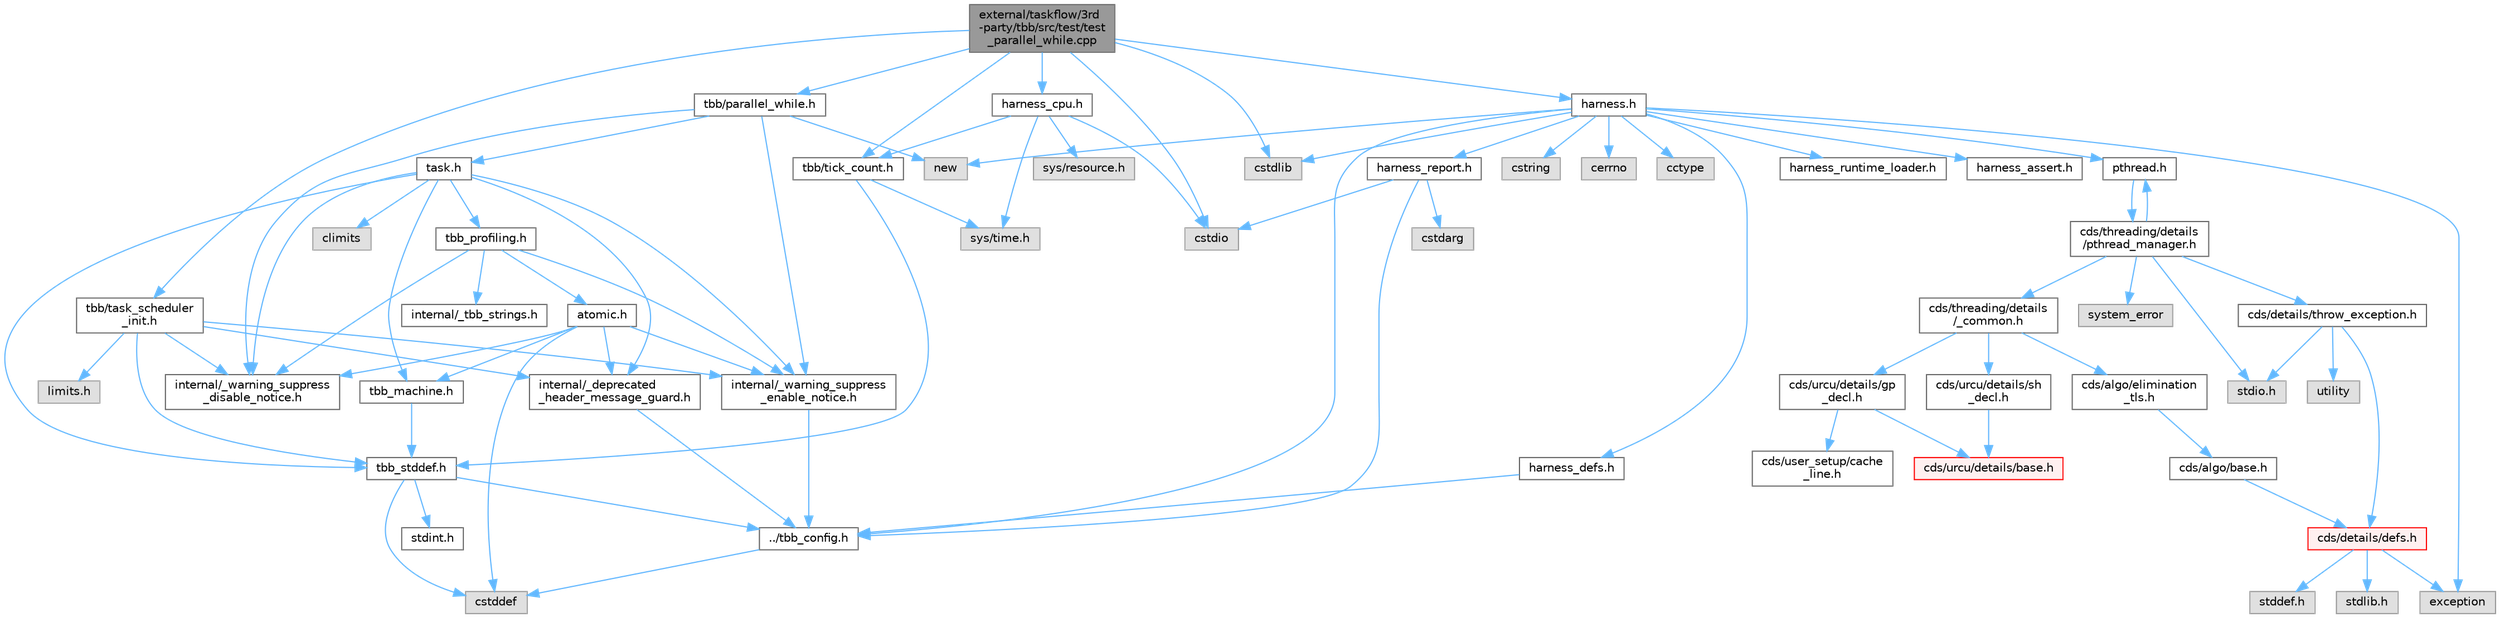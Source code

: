 digraph "external/taskflow/3rd-party/tbb/src/test/test_parallel_while.cpp"
{
 // LATEX_PDF_SIZE
  bgcolor="transparent";
  edge [fontname=Helvetica,fontsize=10,labelfontname=Helvetica,labelfontsize=10];
  node [fontname=Helvetica,fontsize=10,shape=box,height=0.2,width=0.4];
  Node1 [id="Node000001",label="external/taskflow/3rd\l-party/tbb/src/test/test\l_parallel_while.cpp",height=0.2,width=0.4,color="gray40", fillcolor="grey60", style="filled", fontcolor="black",tooltip=" "];
  Node1 -> Node2 [id="edge82_Node000001_Node000002",color="steelblue1",style="solid",tooltip=" "];
  Node2 [id="Node000002",label="tbb/parallel_while.h",height=0.2,width=0.4,color="grey40", fillcolor="white", style="filled",URL="$parallel__while_8h.html",tooltip=" "];
  Node2 -> Node3 [id="edge83_Node000002_Node000003",color="steelblue1",style="solid",tooltip=" "];
  Node3 [id="Node000003",label="internal/_warning_suppress\l_enable_notice.h",height=0.2,width=0.4,color="grey40", fillcolor="white", style="filled",URL="$__warning__suppress__enable__notice_8h.html",tooltip=" "];
  Node3 -> Node4 [id="edge84_Node000003_Node000004",color="steelblue1",style="solid",tooltip=" "];
  Node4 [id="Node000004",label="../tbb_config.h",height=0.2,width=0.4,color="grey40", fillcolor="white", style="filled",URL="$tbb__config_8h.html",tooltip=" "];
  Node4 -> Node5 [id="edge85_Node000004_Node000005",color="steelblue1",style="solid",tooltip=" "];
  Node5 [id="Node000005",label="cstddef",height=0.2,width=0.4,color="grey60", fillcolor="#E0E0E0", style="filled",tooltip=" "];
  Node2 -> Node6 [id="edge86_Node000002_Node000006",color="steelblue1",style="solid",tooltip=" "];
  Node6 [id="Node000006",label="task.h",height=0.2,width=0.4,color="grey40", fillcolor="white", style="filled",URL="$task_8h.html",tooltip=" "];
  Node6 -> Node7 [id="edge87_Node000006_Node000007",color="steelblue1",style="solid",tooltip=" "];
  Node7 [id="Node000007",label="internal/_deprecated\l_header_message_guard.h",height=0.2,width=0.4,color="grey40", fillcolor="white", style="filled",URL="$__deprecated__header__message__guard_8h.html",tooltip=" "];
  Node7 -> Node4 [id="edge88_Node000007_Node000004",color="steelblue1",style="solid",tooltip=" "];
  Node6 -> Node3 [id="edge89_Node000006_Node000003",color="steelblue1",style="solid",tooltip=" "];
  Node6 -> Node8 [id="edge90_Node000006_Node000008",color="steelblue1",style="solid",tooltip=" "];
  Node8 [id="Node000008",label="tbb_stddef.h",height=0.2,width=0.4,color="grey40", fillcolor="white", style="filled",URL="$tbb__stddef_8h.html",tooltip=" "];
  Node8 -> Node4 [id="edge91_Node000008_Node000004",color="steelblue1",style="solid",tooltip=" "];
  Node8 -> Node5 [id="edge92_Node000008_Node000005",color="steelblue1",style="solid",tooltip=" "];
  Node8 -> Node9 [id="edge93_Node000008_Node000009",color="steelblue1",style="solid",tooltip=" "];
  Node9 [id="Node000009",label="stdint.h",height=0.2,width=0.4,color="grey40", fillcolor="white", style="filled",URL="$stdint_8h.html",tooltip=" "];
  Node6 -> Node10 [id="edge94_Node000006_Node000010",color="steelblue1",style="solid",tooltip=" "];
  Node10 [id="Node000010",label="tbb_machine.h",height=0.2,width=0.4,color="grey40", fillcolor="white", style="filled",URL="$tbb__machine_8h.html",tooltip=" "];
  Node10 -> Node8 [id="edge95_Node000010_Node000008",color="steelblue1",style="solid",tooltip=" "];
  Node6 -> Node11 [id="edge96_Node000006_Node000011",color="steelblue1",style="solid",tooltip=" "];
  Node11 [id="Node000011",label="tbb_profiling.h",height=0.2,width=0.4,color="grey40", fillcolor="white", style="filled",URL="$tbb__profiling_8h.html",tooltip=" "];
  Node11 -> Node3 [id="edge97_Node000011_Node000003",color="steelblue1",style="solid",tooltip=" "];
  Node11 -> Node12 [id="edge98_Node000011_Node000012",color="steelblue1",style="solid",tooltip=" "];
  Node12 [id="Node000012",label="internal/_tbb_strings.h",height=0.2,width=0.4,color="grey40", fillcolor="white", style="filled",URL="$__tbb__strings_8h.html",tooltip=" "];
  Node11 -> Node13 [id="edge99_Node000011_Node000013",color="steelblue1",style="solid",tooltip=" "];
  Node13 [id="Node000013",label="atomic.h",height=0.2,width=0.4,color="grey40", fillcolor="white", style="filled",URL="$external_2taskflow_23rd-party_2tbb_2include_2tbb_2atomic_8h.html",tooltip=" "];
  Node13 -> Node7 [id="edge100_Node000013_Node000007",color="steelblue1",style="solid",tooltip=" "];
  Node13 -> Node3 [id="edge101_Node000013_Node000003",color="steelblue1",style="solid",tooltip=" "];
  Node13 -> Node5 [id="edge102_Node000013_Node000005",color="steelblue1",style="solid",tooltip=" "];
  Node13 -> Node10 [id="edge103_Node000013_Node000010",color="steelblue1",style="solid",tooltip=" "];
  Node13 -> Node14 [id="edge104_Node000013_Node000014",color="steelblue1",style="solid",tooltip=" "];
  Node14 [id="Node000014",label="internal/_warning_suppress\l_disable_notice.h",height=0.2,width=0.4,color="grey40", fillcolor="white", style="filled",URL="$__warning__suppress__disable__notice_8h.html",tooltip=" "];
  Node11 -> Node14 [id="edge105_Node000011_Node000014",color="steelblue1",style="solid",tooltip=" "];
  Node6 -> Node15 [id="edge106_Node000006_Node000015",color="steelblue1",style="solid",tooltip=" "];
  Node15 [id="Node000015",label="climits",height=0.2,width=0.4,color="grey60", fillcolor="#E0E0E0", style="filled",tooltip=" "];
  Node6 -> Node14 [id="edge107_Node000006_Node000014",color="steelblue1",style="solid",tooltip=" "];
  Node2 -> Node16 [id="edge108_Node000002_Node000016",color="steelblue1",style="solid",tooltip=" "];
  Node16 [id="Node000016",label="new",height=0.2,width=0.4,color="grey60", fillcolor="#E0E0E0", style="filled",tooltip=" "];
  Node2 -> Node14 [id="edge109_Node000002_Node000014",color="steelblue1",style="solid",tooltip=" "];
  Node1 -> Node17 [id="edge110_Node000001_Node000017",color="steelblue1",style="solid",tooltip=" "];
  Node17 [id="Node000017",label="harness.h",height=0.2,width=0.4,color="grey40", fillcolor="white", style="filled",URL="$harness_8h.html",tooltip=" "];
  Node17 -> Node4 [id="edge111_Node000017_Node000004",color="steelblue1",style="solid",tooltip=" "];
  Node17 -> Node18 [id="edge112_Node000017_Node000018",color="steelblue1",style="solid",tooltip=" "];
  Node18 [id="Node000018",label="harness_defs.h",height=0.2,width=0.4,color="grey40", fillcolor="white", style="filled",URL="$harness__defs_8h.html",tooltip=" "];
  Node18 -> Node4 [id="edge113_Node000018_Node000004",color="steelblue1",style="solid",tooltip=" "];
  Node17 -> Node19 [id="edge114_Node000017_Node000019",color="steelblue1",style="solid",tooltip=" "];
  Node19 [id="Node000019",label="cstdlib",height=0.2,width=0.4,color="grey60", fillcolor="#E0E0E0", style="filled",tooltip=" "];
  Node17 -> Node20 [id="edge115_Node000017_Node000020",color="steelblue1",style="solid",tooltip=" "];
  Node20 [id="Node000020",label="cstring",height=0.2,width=0.4,color="grey60", fillcolor="#E0E0E0", style="filled",tooltip=" "];
  Node17 -> Node21 [id="edge116_Node000017_Node000021",color="steelblue1",style="solid",tooltip=" "];
  Node21 [id="Node000021",label="cerrno",height=0.2,width=0.4,color="grey60", fillcolor="#E0E0E0", style="filled",tooltip=" "];
  Node17 -> Node22 [id="edge117_Node000017_Node000022",color="steelblue1",style="solid",tooltip=" "];
  Node22 [id="Node000022",label="cctype",height=0.2,width=0.4,color="grey60", fillcolor="#E0E0E0", style="filled",tooltip=" "];
  Node17 -> Node16 [id="edge118_Node000017_Node000016",color="steelblue1",style="solid",tooltip=" "];
  Node17 -> Node23 [id="edge119_Node000017_Node000023",color="steelblue1",style="solid",tooltip=" "];
  Node23 [id="Node000023",label="pthread.h",height=0.2,width=0.4,color="grey40", fillcolor="white", style="filled",URL="$pthread_8h.html",tooltip=" "];
  Node23 -> Node24 [id="edge120_Node000023_Node000024",color="steelblue1",style="solid",tooltip=" "];
  Node24 [id="Node000024",label="cds/threading/details\l/pthread_manager.h",height=0.2,width=0.4,color="grey40", fillcolor="white", style="filled",URL="$pthread__manager_8h.html",tooltip=" "];
  Node24 -> Node25 [id="edge121_Node000024_Node000025",color="steelblue1",style="solid",tooltip=" "];
  Node25 [id="Node000025",label="system_error",height=0.2,width=0.4,color="grey60", fillcolor="#E0E0E0", style="filled",tooltip=" "];
  Node24 -> Node26 [id="edge122_Node000024_Node000026",color="steelblue1",style="solid",tooltip=" "];
  Node26 [id="Node000026",label="stdio.h",height=0.2,width=0.4,color="grey60", fillcolor="#E0E0E0", style="filled",tooltip=" "];
  Node24 -> Node23 [id="edge123_Node000024_Node000023",color="steelblue1",style="solid",tooltip=" "];
  Node24 -> Node27 [id="edge124_Node000024_Node000027",color="steelblue1",style="solid",tooltip=" "];
  Node27 [id="Node000027",label="cds/threading/details\l/_common.h",height=0.2,width=0.4,color="grey40", fillcolor="white", style="filled",URL="$__common_8h.html",tooltip=" "];
  Node27 -> Node28 [id="edge125_Node000027_Node000028",color="steelblue1",style="solid",tooltip=" "];
  Node28 [id="Node000028",label="cds/urcu/details/gp\l_decl.h",height=0.2,width=0.4,color="grey40", fillcolor="white", style="filled",URL="$gp__decl_8h.html",tooltip=" "];
  Node28 -> Node29 [id="edge126_Node000028_Node000029",color="steelblue1",style="solid",tooltip=" "];
  Node29 [id="Node000029",label="cds/urcu/details/base.h",height=0.2,width=0.4,color="red", fillcolor="#FFF0F0", style="filled",URL="$external_2libcds_2cds_2urcu_2details_2base_8h.html",tooltip=" "];
  Node28 -> Node44 [id="edge127_Node000028_Node000044",color="steelblue1",style="solid",tooltip=" "];
  Node44 [id="Node000044",label="cds/user_setup/cache\l_line.h",height=0.2,width=0.4,color="grey40", fillcolor="white", style="filled",URL="$cache__line_8h.html",tooltip="Cache-line size definition"];
  Node27 -> Node66 [id="edge128_Node000027_Node000066",color="steelblue1",style="solid",tooltip=" "];
  Node66 [id="Node000066",label="cds/urcu/details/sh\l_decl.h",height=0.2,width=0.4,color="grey40", fillcolor="white", style="filled",URL="$sh__decl_8h.html",tooltip=" "];
  Node66 -> Node29 [id="edge129_Node000066_Node000029",color="steelblue1",style="solid",tooltip=" "];
  Node27 -> Node67 [id="edge130_Node000027_Node000067",color="steelblue1",style="solid",tooltip=" "];
  Node67 [id="Node000067",label="cds/algo/elimination\l_tls.h",height=0.2,width=0.4,color="grey40", fillcolor="white", style="filled",URL="$elimination__tls_8h.html",tooltip=" "];
  Node67 -> Node68 [id="edge131_Node000067_Node000068",color="steelblue1",style="solid",tooltip=" "];
  Node68 [id="Node000068",label="cds/algo/base.h",height=0.2,width=0.4,color="grey40", fillcolor="white", style="filled",URL="$external_2libcds_2cds_2algo_2base_8h.html",tooltip=" "];
  Node68 -> Node31 [id="edge132_Node000068_Node000031",color="steelblue1",style="solid",tooltip=" "];
  Node31 [id="Node000031",label="cds/details/defs.h",height=0.2,width=0.4,color="red", fillcolor="#FFF0F0", style="filled",URL="$details_2defs_8h.html",tooltip=" "];
  Node31 -> Node32 [id="edge133_Node000031_Node000032",color="steelblue1",style="solid",tooltip=" "];
  Node32 [id="Node000032",label="stddef.h",height=0.2,width=0.4,color="grey60", fillcolor="#E0E0E0", style="filled",tooltip=" "];
  Node31 -> Node33 [id="edge134_Node000031_Node000033",color="steelblue1",style="solid",tooltip=" "];
  Node33 [id="Node000033",label="stdlib.h",height=0.2,width=0.4,color="grey60", fillcolor="#E0E0E0", style="filled",tooltip=" "];
  Node31 -> Node36 [id="edge135_Node000031_Node000036",color="steelblue1",style="solid",tooltip=" "];
  Node36 [id="Node000036",label="exception",height=0.2,width=0.4,color="grey60", fillcolor="#E0E0E0", style="filled",tooltip=" "];
  Node24 -> Node60 [id="edge136_Node000024_Node000060",color="steelblue1",style="solid",tooltip=" "];
  Node60 [id="Node000060",label="cds/details/throw_exception.h",height=0.2,width=0.4,color="grey40", fillcolor="white", style="filled",URL="$throw__exception_8h.html",tooltip=" "];
  Node60 -> Node31 [id="edge137_Node000060_Node000031",color="steelblue1",style="solid",tooltip=" "];
  Node60 -> Node26 [id="edge138_Node000060_Node000026",color="steelblue1",style="solid",tooltip=" "];
  Node60 -> Node61 [id="edge139_Node000060_Node000061",color="steelblue1",style="solid",tooltip=" "];
  Node61 [id="Node000061",label="utility",height=0.2,width=0.4,color="grey60", fillcolor="#E0E0E0", style="filled",tooltip=" "];
  Node17 -> Node69 [id="edge140_Node000017_Node000069",color="steelblue1",style="solid",tooltip=" "];
  Node69 [id="Node000069",label="harness_runtime_loader.h",height=0.2,width=0.4,color="grey40", fillcolor="white", style="filled",URL="$harness__runtime__loader_8h.html",tooltip=" "];
  Node17 -> Node70 [id="edge141_Node000017_Node000070",color="steelblue1",style="solid",tooltip=" "];
  Node70 [id="Node000070",label="harness_report.h",height=0.2,width=0.4,color="grey40", fillcolor="white", style="filled",URL="$harness__report_8h.html",tooltip=" "];
  Node70 -> Node71 [id="edge142_Node000070_Node000071",color="steelblue1",style="solid",tooltip=" "];
  Node71 [id="Node000071",label="cstdio",height=0.2,width=0.4,color="grey60", fillcolor="#E0E0E0", style="filled",tooltip=" "];
  Node70 -> Node72 [id="edge143_Node000070_Node000072",color="steelblue1",style="solid",tooltip=" "];
  Node72 [id="Node000072",label="cstdarg",height=0.2,width=0.4,color="grey60", fillcolor="#E0E0E0", style="filled",tooltip=" "];
  Node70 -> Node4 [id="edge144_Node000070_Node000004",color="steelblue1",style="solid",tooltip=" "];
  Node17 -> Node36 [id="edge145_Node000017_Node000036",color="steelblue1",style="solid",tooltip=" "];
  Node17 -> Node73 [id="edge146_Node000017_Node000073",color="steelblue1",style="solid",tooltip=" "];
  Node73 [id="Node000073",label="harness_assert.h",height=0.2,width=0.4,color="grey40", fillcolor="white", style="filled",URL="$harness__assert_8h.html",tooltip=" "];
  Node1 -> Node74 [id="edge147_Node000001_Node000074",color="steelblue1",style="solid",tooltip=" "];
  Node74 [id="Node000074",label="tbb/tick_count.h",height=0.2,width=0.4,color="grey40", fillcolor="white", style="filled",URL="$tick__count_8h.html",tooltip=" "];
  Node74 -> Node8 [id="edge148_Node000074_Node000008",color="steelblue1",style="solid",tooltip=" "];
  Node74 -> Node75 [id="edge149_Node000074_Node000075",color="steelblue1",style="solid",tooltip=" "];
  Node75 [id="Node000075",label="sys/time.h",height=0.2,width=0.4,color="grey60", fillcolor="#E0E0E0", style="filled",tooltip=" "];
  Node1 -> Node19 [id="edge150_Node000001_Node000019",color="steelblue1",style="solid",tooltip=" "];
  Node1 -> Node71 [id="edge151_Node000001_Node000071",color="steelblue1",style="solid",tooltip=" "];
  Node1 -> Node76 [id="edge152_Node000001_Node000076",color="steelblue1",style="solid",tooltip=" "];
  Node76 [id="Node000076",label="tbb/task_scheduler\l_init.h",height=0.2,width=0.4,color="grey40", fillcolor="white", style="filled",URL="$task__scheduler__init_8h.html",tooltip=" "];
  Node76 -> Node7 [id="edge153_Node000076_Node000007",color="steelblue1",style="solid",tooltip=" "];
  Node76 -> Node3 [id="edge154_Node000076_Node000003",color="steelblue1",style="solid",tooltip=" "];
  Node76 -> Node8 [id="edge155_Node000076_Node000008",color="steelblue1",style="solid",tooltip=" "];
  Node76 -> Node77 [id="edge156_Node000076_Node000077",color="steelblue1",style="solid",tooltip=" "];
  Node77 [id="Node000077",label="limits.h",height=0.2,width=0.4,color="grey60", fillcolor="#E0E0E0", style="filled",tooltip=" "];
  Node76 -> Node14 [id="edge157_Node000076_Node000014",color="steelblue1",style="solid",tooltip=" "];
  Node1 -> Node78 [id="edge158_Node000001_Node000078",color="steelblue1",style="solid",tooltip=" "];
  Node78 [id="Node000078",label="harness_cpu.h",height=0.2,width=0.4,color="grey40", fillcolor="white", style="filled",URL="$harness__cpu_8h.html",tooltip=" "];
  Node78 -> Node75 [id="edge159_Node000078_Node000075",color="steelblue1",style="solid",tooltip=" "];
  Node78 -> Node79 [id="edge160_Node000078_Node000079",color="steelblue1",style="solid",tooltip=" "];
  Node79 [id="Node000079",label="sys/resource.h",height=0.2,width=0.4,color="grey60", fillcolor="#E0E0E0", style="filled",tooltip=" "];
  Node78 -> Node74 [id="edge161_Node000078_Node000074",color="steelblue1",style="solid",tooltip=" "];
  Node78 -> Node71 [id="edge162_Node000078_Node000071",color="steelblue1",style="solid",tooltip=" "];
}
